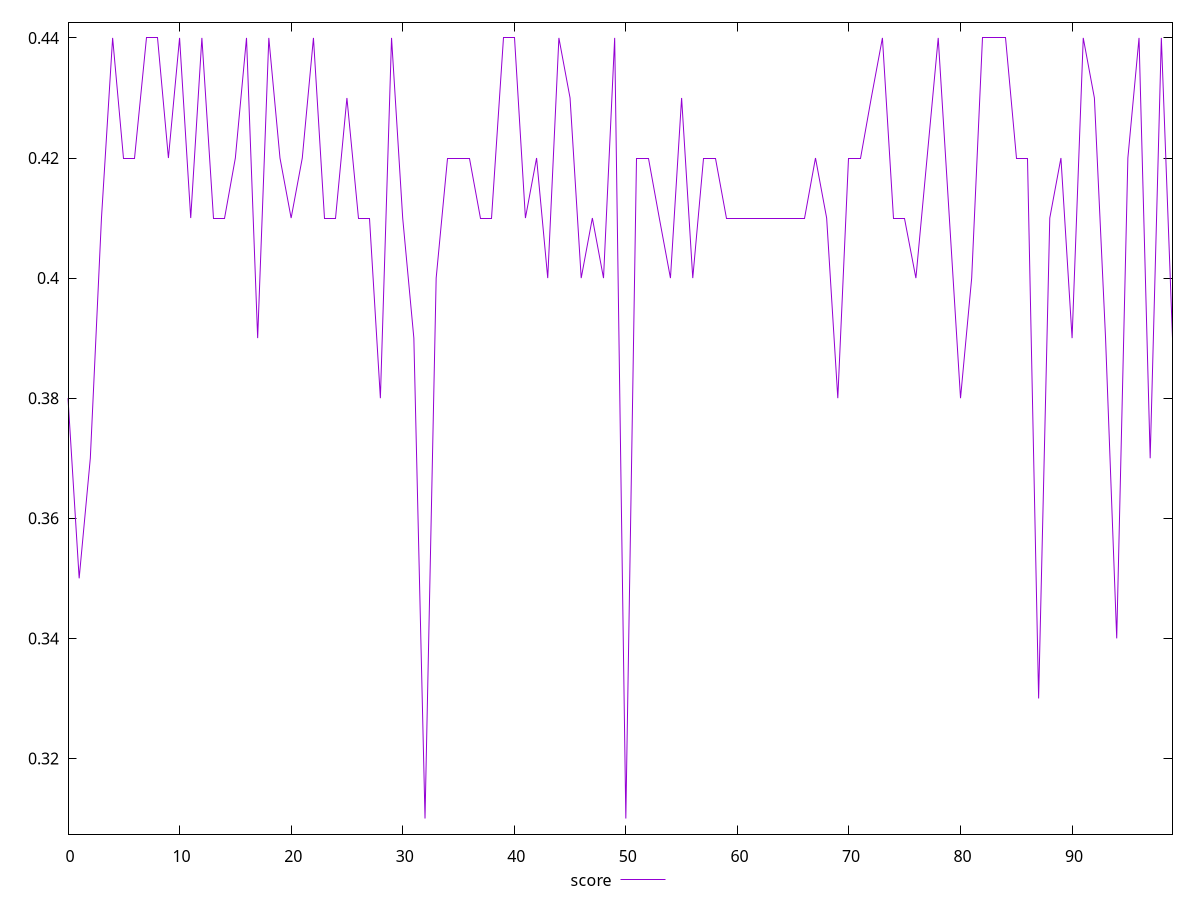reset

$score <<EOF
0 0.38
1 0.35
2 0.37
3 0.41
4 0.44
5 0.42
6 0.42
7 0.44
8 0.44
9 0.42
10 0.44
11 0.41
12 0.44
13 0.41
14 0.41
15 0.42
16 0.44
17 0.39
18 0.44
19 0.42
20 0.41
21 0.42
22 0.44
23 0.41
24 0.41
25 0.43
26 0.41
27 0.41
28 0.38
29 0.44
30 0.41
31 0.39
32 0.31
33 0.4
34 0.42
35 0.42
36 0.42
37 0.41
38 0.41
39 0.44
40 0.44
41 0.41
42 0.42
43 0.4
44 0.44
45 0.43
46 0.4
47 0.41
48 0.4
49 0.44
50 0.31
51 0.42
52 0.42
53 0.41
54 0.4
55 0.43
56 0.4
57 0.42
58 0.42
59 0.41
60 0.41
61 0.41
62 0.41
63 0.41
64 0.41
65 0.41
66 0.41
67 0.42
68 0.41
69 0.38
70 0.42
71 0.42
72 0.43
73 0.44
74 0.41
75 0.41
76 0.4
77 0.42
78 0.44
79 0.41
80 0.38
81 0.4
82 0.44
83 0.44
84 0.44
85 0.42
86 0.42
87 0.33
88 0.41
89 0.42
90 0.39
91 0.44
92 0.43
93 0.39
94 0.34
95 0.42
96 0.44
97 0.37
98 0.44
99 0.39
EOF

set key outside below
set xrange [0:99]
set yrange [0.3074:0.4426]
set trange [0.3074:0.4426]
set terminal svg size 640, 500 enhanced background rgb 'white'
set output "reports/report_00027_2021-02-24T12-40-31.850Z/uses-rel-preload/samples/music/score/values.svg"

plot $score title "score" with line

reset
